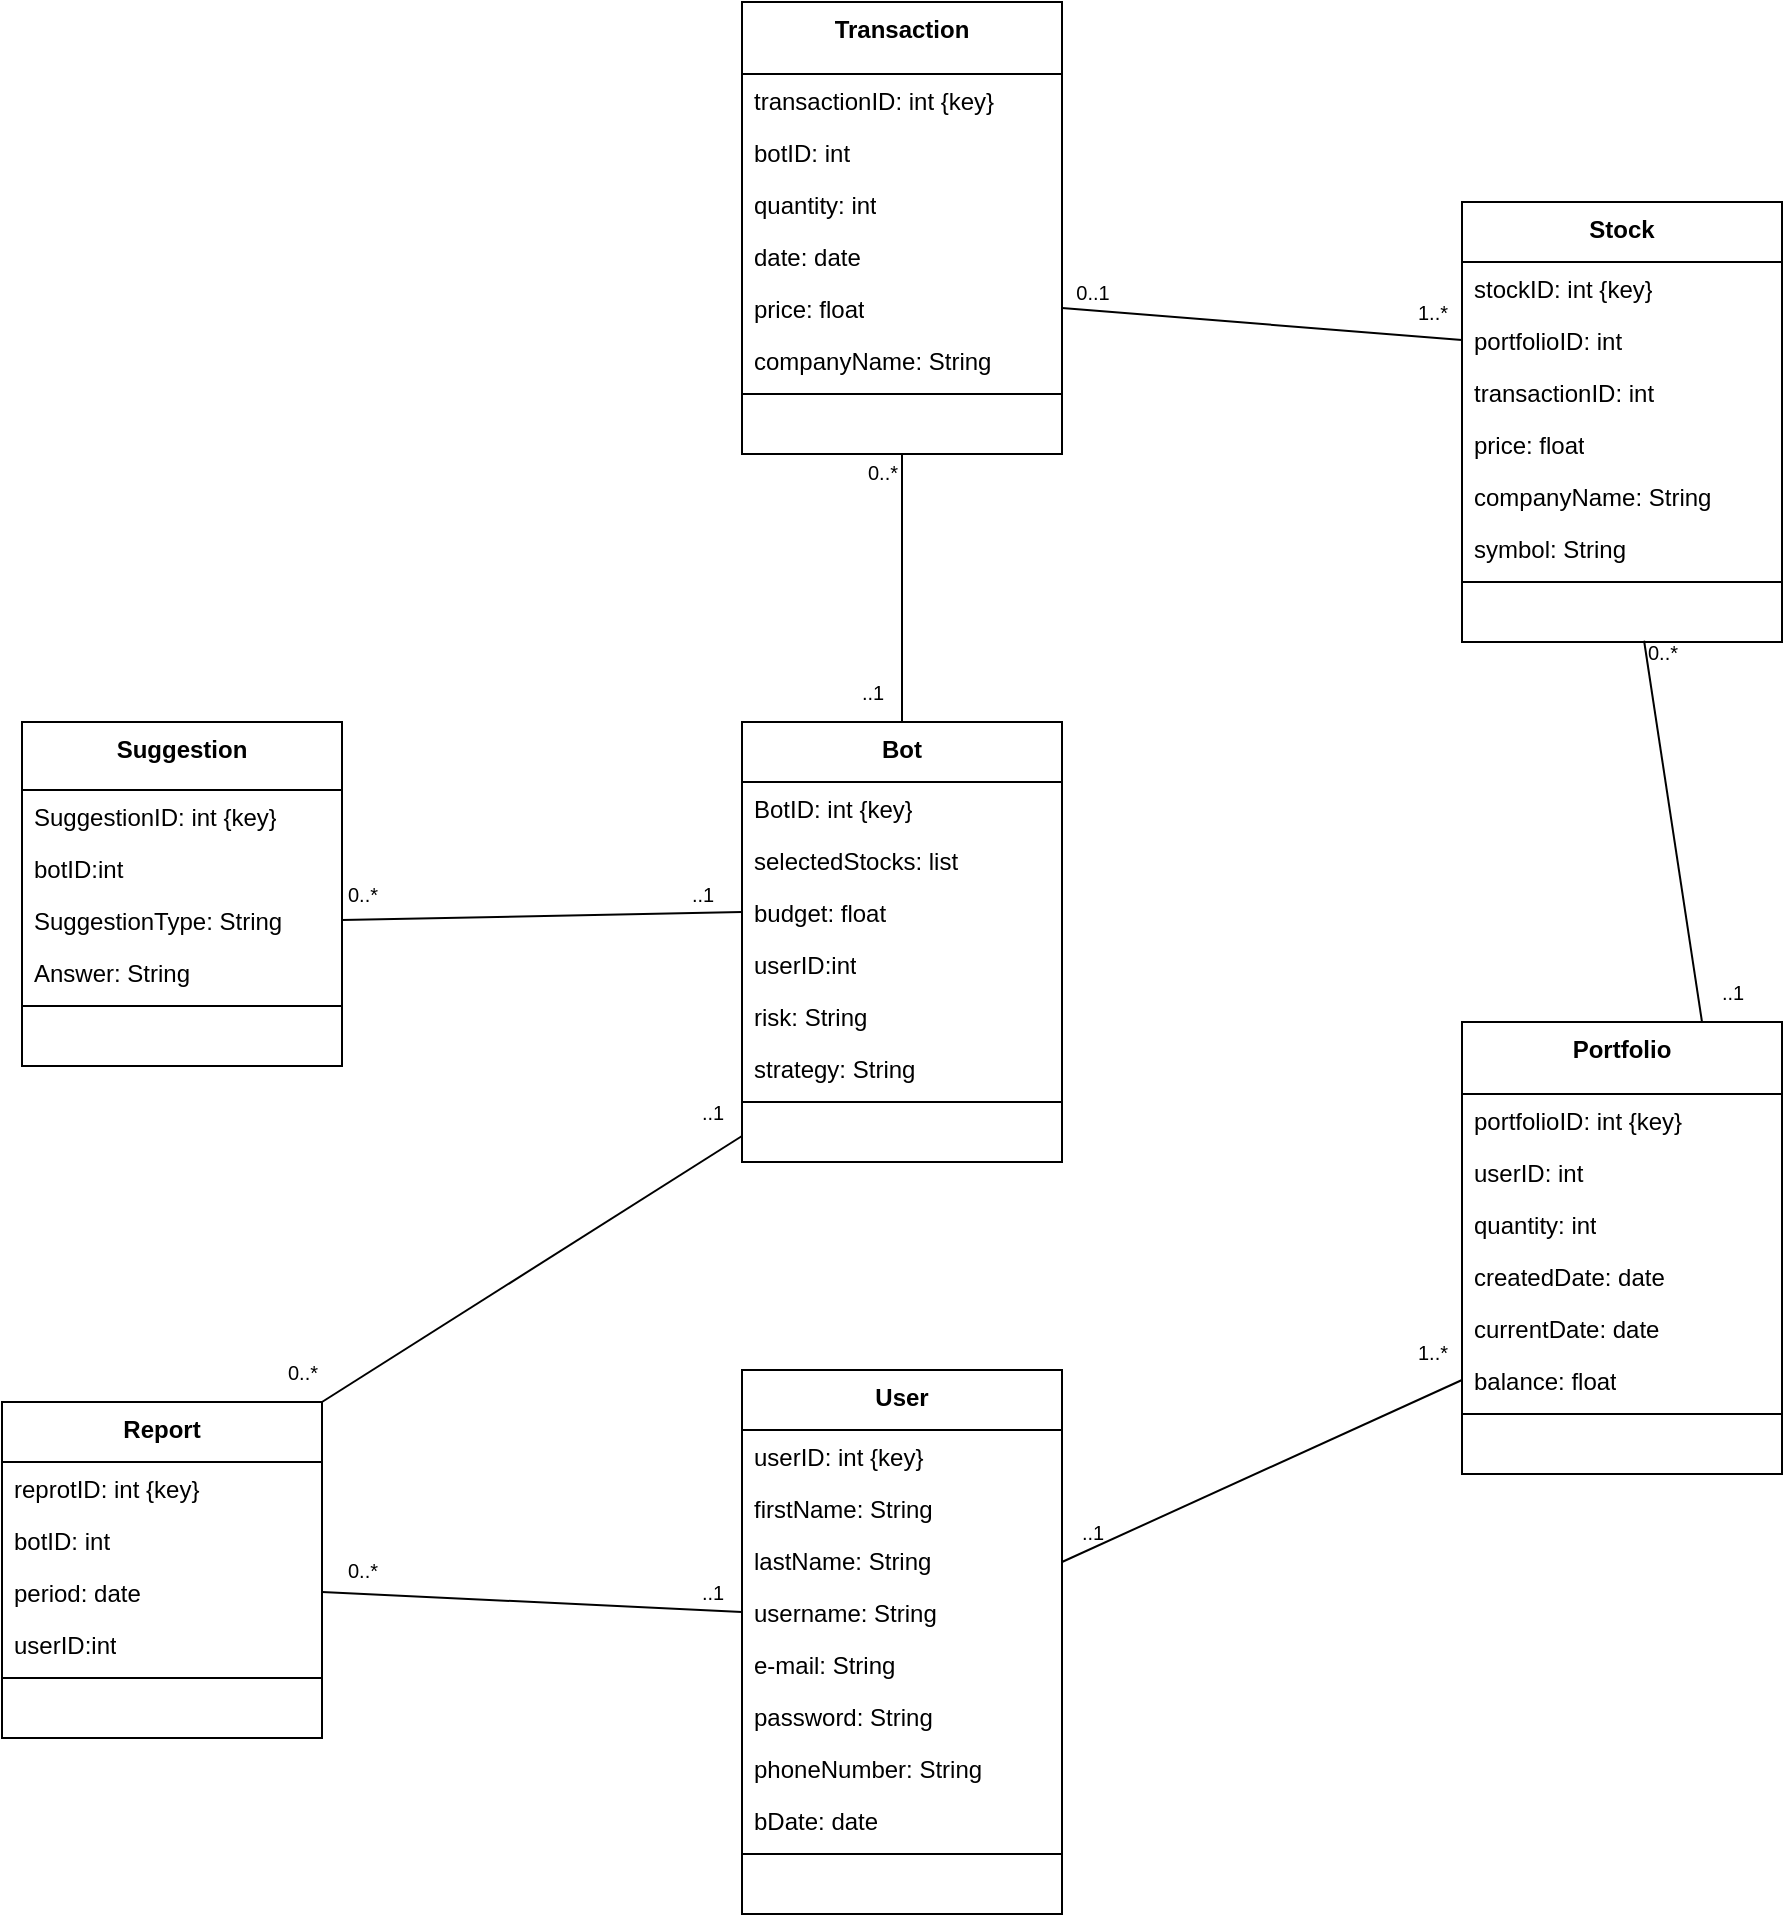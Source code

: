 <mxfile version="24.3.1" type="device">
  <diagram name="Page-1" id="LoqFOI1ABMq6AEfAIW8S">
    <mxGraphModel dx="2590" dy="2153" grid="1" gridSize="10" guides="1" tooltips="1" connect="1" arrows="1" fold="1" page="1" pageScale="1" pageWidth="850" pageHeight="1100" math="0" shadow="0">
      <root>
        <mxCell id="0" />
        <mxCell id="1" parent="0" />
        <mxCell id="g21FCTn_Fb3YQI1P6D7d-1" value="&lt;div&gt;User&lt;br&gt;&lt;/div&gt;" style="swimlane;fontStyle=1;align=center;verticalAlign=top;childLayout=stackLayout;horizontal=1;startSize=30;horizontalStack=0;resizeParent=1;resizeParentMax=0;resizeLast=0;collapsible=1;marginBottom=0;whiteSpace=wrap;html=1;" vertex="1" parent="1">
          <mxGeometry x="-170" y="-66" width="160" height="272" as="geometry" />
        </mxCell>
        <mxCell id="g21FCTn_Fb3YQI1P6D7d-2" value="userID: int {key}" style="text;strokeColor=none;fillColor=none;align=left;verticalAlign=top;spacingLeft=4;spacingRight=4;overflow=hidden;rotatable=0;points=[[0,0.5],[1,0.5]];portConstraint=eastwest;whiteSpace=wrap;html=1;" vertex="1" parent="g21FCTn_Fb3YQI1P6D7d-1">
          <mxGeometry y="30" width="160" height="26" as="geometry" />
        </mxCell>
        <mxCell id="g21FCTn_Fb3YQI1P6D7d-3" value="firstName: String" style="text;strokeColor=none;fillColor=none;align=left;verticalAlign=top;spacingLeft=4;spacingRight=4;overflow=hidden;rotatable=0;points=[[0,0.5],[1,0.5]];portConstraint=eastwest;whiteSpace=wrap;html=1;" vertex="1" parent="g21FCTn_Fb3YQI1P6D7d-1">
          <mxGeometry y="56" width="160" height="26" as="geometry" />
        </mxCell>
        <mxCell id="g21FCTn_Fb3YQI1P6D7d-4" value="lastName: String" style="text;strokeColor=none;fillColor=none;align=left;verticalAlign=top;spacingLeft=4;spacingRight=4;overflow=hidden;rotatable=0;points=[[0,0.5],[1,0.5]];portConstraint=eastwest;whiteSpace=wrap;html=1;" vertex="1" parent="g21FCTn_Fb3YQI1P6D7d-1">
          <mxGeometry y="82" width="160" height="26" as="geometry" />
        </mxCell>
        <mxCell id="g21FCTn_Fb3YQI1P6D7d-5" value="username: String" style="text;strokeColor=none;fillColor=none;align=left;verticalAlign=top;spacingLeft=4;spacingRight=4;overflow=hidden;rotatable=0;points=[[0,0.5],[1,0.5]];portConstraint=eastwest;whiteSpace=wrap;html=1;" vertex="1" parent="g21FCTn_Fb3YQI1P6D7d-1">
          <mxGeometry y="108" width="160" height="26" as="geometry" />
        </mxCell>
        <mxCell id="g21FCTn_Fb3YQI1P6D7d-6" value="e-mail: String" style="text;strokeColor=none;fillColor=none;align=left;verticalAlign=top;spacingLeft=4;spacingRight=4;overflow=hidden;rotatable=0;points=[[0,0.5],[1,0.5]];portConstraint=eastwest;whiteSpace=wrap;html=1;" vertex="1" parent="g21FCTn_Fb3YQI1P6D7d-1">
          <mxGeometry y="134" width="160" height="26" as="geometry" />
        </mxCell>
        <mxCell id="g21FCTn_Fb3YQI1P6D7d-7" value="password: String" style="text;strokeColor=none;fillColor=none;align=left;verticalAlign=top;spacingLeft=4;spacingRight=4;overflow=hidden;rotatable=0;points=[[0,0.5],[1,0.5]];portConstraint=eastwest;whiteSpace=wrap;html=1;" vertex="1" parent="g21FCTn_Fb3YQI1P6D7d-1">
          <mxGeometry y="160" width="160" height="26" as="geometry" />
        </mxCell>
        <mxCell id="g21FCTn_Fb3YQI1P6D7d-8" value="phoneNumber: String" style="text;strokeColor=none;fillColor=none;align=left;verticalAlign=top;spacingLeft=4;spacingRight=4;overflow=hidden;rotatable=0;points=[[0,0.5],[1,0.5]];portConstraint=eastwest;whiteSpace=wrap;html=1;" vertex="1" parent="g21FCTn_Fb3YQI1P6D7d-1">
          <mxGeometry y="186" width="160" height="26" as="geometry" />
        </mxCell>
        <mxCell id="g21FCTn_Fb3YQI1P6D7d-9" value="bDate: date" style="text;strokeColor=none;fillColor=none;align=left;verticalAlign=top;spacingLeft=4;spacingRight=4;overflow=hidden;rotatable=0;points=[[0,0.5],[1,0.5]];portConstraint=eastwest;whiteSpace=wrap;html=1;" vertex="1" parent="g21FCTn_Fb3YQI1P6D7d-1">
          <mxGeometry y="212" width="160" height="26" as="geometry" />
        </mxCell>
        <mxCell id="g21FCTn_Fb3YQI1P6D7d-10" value="" style="line;strokeWidth=1;fillColor=none;align=left;verticalAlign=middle;spacingTop=-1;spacingLeft=3;spacingRight=3;rotatable=0;labelPosition=right;points=[];portConstraint=eastwest;strokeColor=inherit;" vertex="1" parent="g21FCTn_Fb3YQI1P6D7d-1">
          <mxGeometry y="238" width="160" height="8" as="geometry" />
        </mxCell>
        <mxCell id="g21FCTn_Fb3YQI1P6D7d-11" value="&lt;div&gt;&amp;nbsp;&amp;nbsp;&amp;nbsp;&amp;nbsp;&amp;nbsp;&amp;nbsp;&amp;nbsp;&amp;nbsp;&amp;nbsp;&amp;nbsp;&amp;nbsp;&amp;nbsp;&amp;nbsp;&amp;nbsp;&amp;nbsp;&amp;nbsp;&amp;nbsp;&amp;nbsp;&amp;nbsp;&amp;nbsp;&amp;nbsp;&amp;nbsp;&amp;nbsp;&amp;nbsp;&amp;nbsp;&amp;nbsp;&amp;nbsp;&amp;nbsp;&amp;nbsp;&amp;nbsp;&amp;nbsp;&amp;nbsp;&amp;nbsp;&amp;nbsp;&amp;nbsp;&amp;nbsp;&amp;nbsp;&amp;nbsp;&amp;nbsp;&amp;nbsp;&amp;nbsp;&amp;nbsp;&amp;nbsp;&amp;nbsp;&amp;nbsp; &lt;br&gt;&lt;/div&gt;" style="text;strokeColor=none;fillColor=none;align=left;verticalAlign=top;spacingLeft=4;spacingRight=4;overflow=hidden;rotatable=0;points=[[0,0.5],[1,0.5]];portConstraint=eastwest;whiteSpace=wrap;html=1;" vertex="1" parent="g21FCTn_Fb3YQI1P6D7d-1">
          <mxGeometry y="246" width="160" height="26" as="geometry" />
        </mxCell>
        <mxCell id="g21FCTn_Fb3YQI1P6D7d-12" value="&lt;div&gt;Portfolio&lt;br&gt;&lt;/div&gt;" style="swimlane;fontStyle=1;align=center;verticalAlign=top;childLayout=stackLayout;horizontal=1;startSize=36;horizontalStack=0;resizeParent=1;resizeParentMax=0;resizeLast=0;collapsible=1;marginBottom=0;whiteSpace=wrap;html=1;" vertex="1" parent="1">
          <mxGeometry x="190" y="-240" width="160" height="226" as="geometry" />
        </mxCell>
        <mxCell id="g21FCTn_Fb3YQI1P6D7d-13" value="portfolioID: int {key}" style="text;strokeColor=none;fillColor=none;align=left;verticalAlign=top;spacingLeft=4;spacingRight=4;overflow=hidden;rotatable=0;points=[[0,0.5],[1,0.5]];portConstraint=eastwest;whiteSpace=wrap;html=1;" vertex="1" parent="g21FCTn_Fb3YQI1P6D7d-12">
          <mxGeometry y="36" width="160" height="26" as="geometry" />
        </mxCell>
        <mxCell id="g21FCTn_Fb3YQI1P6D7d-14" value="userID: int" style="text;strokeColor=none;fillColor=none;align=left;verticalAlign=top;spacingLeft=4;spacingRight=4;overflow=hidden;rotatable=0;points=[[0,0.5],[1,0.5]];portConstraint=eastwest;whiteSpace=wrap;html=1;" vertex="1" parent="g21FCTn_Fb3YQI1P6D7d-12">
          <mxGeometry y="62" width="160" height="26" as="geometry" />
        </mxCell>
        <mxCell id="g21FCTn_Fb3YQI1P6D7d-15" value="quantity: int" style="text;strokeColor=none;fillColor=none;align=left;verticalAlign=top;spacingLeft=4;spacingRight=4;overflow=hidden;rotatable=0;points=[[0,0.5],[1,0.5]];portConstraint=eastwest;whiteSpace=wrap;html=1;" vertex="1" parent="g21FCTn_Fb3YQI1P6D7d-12">
          <mxGeometry y="88" width="160" height="26" as="geometry" />
        </mxCell>
        <mxCell id="g21FCTn_Fb3YQI1P6D7d-16" value="createdDate: date" style="text;strokeColor=none;fillColor=none;align=left;verticalAlign=top;spacingLeft=4;spacingRight=4;overflow=hidden;rotatable=0;points=[[0,0.5],[1,0.5]];portConstraint=eastwest;whiteSpace=wrap;html=1;" vertex="1" parent="g21FCTn_Fb3YQI1P6D7d-12">
          <mxGeometry y="114" width="160" height="26" as="geometry" />
        </mxCell>
        <mxCell id="g21FCTn_Fb3YQI1P6D7d-17" value="currentDate: date" style="text;strokeColor=none;fillColor=none;align=left;verticalAlign=top;spacingLeft=4;spacingRight=4;overflow=hidden;rotatable=0;points=[[0,0.5],[1,0.5]];portConstraint=eastwest;whiteSpace=wrap;html=1;" vertex="1" parent="g21FCTn_Fb3YQI1P6D7d-12">
          <mxGeometry y="140" width="160" height="26" as="geometry" />
        </mxCell>
        <mxCell id="g21FCTn_Fb3YQI1P6D7d-18" value="balance: float" style="text;strokeColor=none;fillColor=none;align=left;verticalAlign=top;spacingLeft=4;spacingRight=4;overflow=hidden;rotatable=0;points=[[0,0.5],[1,0.5]];portConstraint=eastwest;whiteSpace=wrap;html=1;" vertex="1" parent="g21FCTn_Fb3YQI1P6D7d-12">
          <mxGeometry y="166" width="160" height="26" as="geometry" />
        </mxCell>
        <mxCell id="g21FCTn_Fb3YQI1P6D7d-19" value="" style="line;strokeWidth=1;fillColor=none;align=left;verticalAlign=middle;spacingTop=-1;spacingLeft=3;spacingRight=3;rotatable=0;labelPosition=right;points=[];portConstraint=eastwest;strokeColor=inherit;" vertex="1" parent="g21FCTn_Fb3YQI1P6D7d-12">
          <mxGeometry y="192" width="160" height="8" as="geometry" />
        </mxCell>
        <mxCell id="g21FCTn_Fb3YQI1P6D7d-20" value="&lt;div&gt;&amp;nbsp;&amp;nbsp;&amp;nbsp;&amp;nbsp;&amp;nbsp;&amp;nbsp;&amp;nbsp;&amp;nbsp;&amp;nbsp;&amp;nbsp;&amp;nbsp;&amp;nbsp;&amp;nbsp;&amp;nbsp;&amp;nbsp;&amp;nbsp;&amp;nbsp;&amp;nbsp;&amp;nbsp;&amp;nbsp;&amp;nbsp;&amp;nbsp;&amp;nbsp;&amp;nbsp;&amp;nbsp;&amp;nbsp;&amp;nbsp;&amp;nbsp;&amp;nbsp;&amp;nbsp;&amp;nbsp;&amp;nbsp;&amp;nbsp;&amp;nbsp;&amp;nbsp;&amp;nbsp;&amp;nbsp;&amp;nbsp;&amp;nbsp;&amp;nbsp;&amp;nbsp;&amp;nbsp;&amp;nbsp;&amp;nbsp;&amp;nbsp; &lt;br&gt;&lt;/div&gt;" style="text;strokeColor=none;fillColor=none;align=left;verticalAlign=top;spacingLeft=4;spacingRight=4;overflow=hidden;rotatable=0;points=[[0,0.5],[1,0.5]];portConstraint=eastwest;whiteSpace=wrap;html=1;" vertex="1" parent="g21FCTn_Fb3YQI1P6D7d-12">
          <mxGeometry y="200" width="160" height="26" as="geometry" />
        </mxCell>
        <mxCell id="g21FCTn_Fb3YQI1P6D7d-21" value="&lt;div&gt;Stock&lt;br&gt;&lt;/div&gt;" style="swimlane;fontStyle=1;align=center;verticalAlign=top;childLayout=stackLayout;horizontal=1;startSize=30;horizontalStack=0;resizeParent=1;resizeParentMax=0;resizeLast=0;collapsible=1;marginBottom=0;whiteSpace=wrap;html=1;" vertex="1" parent="1">
          <mxGeometry x="190" y="-650" width="160" height="220" as="geometry" />
        </mxCell>
        <mxCell id="g21FCTn_Fb3YQI1P6D7d-22" value="stockID: int {key}" style="text;strokeColor=none;fillColor=none;align=left;verticalAlign=top;spacingLeft=4;spacingRight=4;overflow=hidden;rotatable=0;points=[[0,0.5],[1,0.5]];portConstraint=eastwest;whiteSpace=wrap;html=1;" vertex="1" parent="g21FCTn_Fb3YQI1P6D7d-21">
          <mxGeometry y="30" width="160" height="26" as="geometry" />
        </mxCell>
        <mxCell id="g21FCTn_Fb3YQI1P6D7d-23" value="portfolioID: int" style="text;strokeColor=none;fillColor=none;align=left;verticalAlign=top;spacingLeft=4;spacingRight=4;overflow=hidden;rotatable=0;points=[[0,0.5],[1,0.5]];portConstraint=eastwest;whiteSpace=wrap;html=1;" vertex="1" parent="g21FCTn_Fb3YQI1P6D7d-21">
          <mxGeometry y="56" width="160" height="26" as="geometry" />
        </mxCell>
        <mxCell id="g21FCTn_Fb3YQI1P6D7d-24" value="transactionID: int" style="text;strokeColor=none;fillColor=none;align=left;verticalAlign=top;spacingLeft=4;spacingRight=4;overflow=hidden;rotatable=0;points=[[0,0.5],[1,0.5]];portConstraint=eastwest;whiteSpace=wrap;html=1;" vertex="1" parent="g21FCTn_Fb3YQI1P6D7d-21">
          <mxGeometry y="82" width="160" height="26" as="geometry" />
        </mxCell>
        <mxCell id="g21FCTn_Fb3YQI1P6D7d-25" value="price: float" style="text;strokeColor=none;fillColor=none;align=left;verticalAlign=top;spacingLeft=4;spacingRight=4;overflow=hidden;rotatable=0;points=[[0,0.5],[1,0.5]];portConstraint=eastwest;whiteSpace=wrap;html=1;" vertex="1" parent="g21FCTn_Fb3YQI1P6D7d-21">
          <mxGeometry y="108" width="160" height="26" as="geometry" />
        </mxCell>
        <mxCell id="g21FCTn_Fb3YQI1P6D7d-26" value="companyName: String" style="text;strokeColor=none;fillColor=none;align=left;verticalAlign=top;spacingLeft=4;spacingRight=4;overflow=hidden;rotatable=0;points=[[0,0.5],[1,0.5]];portConstraint=eastwest;whiteSpace=wrap;html=1;" vertex="1" parent="g21FCTn_Fb3YQI1P6D7d-21">
          <mxGeometry y="134" width="160" height="26" as="geometry" />
        </mxCell>
        <mxCell id="g21FCTn_Fb3YQI1P6D7d-27" value="symbol: String" style="text;strokeColor=none;fillColor=none;align=left;verticalAlign=top;spacingLeft=4;spacingRight=4;overflow=hidden;rotatable=0;points=[[0,0.5],[1,0.5]];portConstraint=eastwest;whiteSpace=wrap;html=1;" vertex="1" parent="g21FCTn_Fb3YQI1P6D7d-21">
          <mxGeometry y="160" width="160" height="26" as="geometry" />
        </mxCell>
        <mxCell id="g21FCTn_Fb3YQI1P6D7d-28" value="" style="line;strokeWidth=1;fillColor=none;align=left;verticalAlign=middle;spacingTop=-1;spacingLeft=3;spacingRight=3;rotatable=0;labelPosition=right;points=[];portConstraint=eastwest;strokeColor=inherit;" vertex="1" parent="g21FCTn_Fb3YQI1P6D7d-21">
          <mxGeometry y="186" width="160" height="8" as="geometry" />
        </mxCell>
        <mxCell id="g21FCTn_Fb3YQI1P6D7d-29" value="&lt;div&gt;&amp;nbsp;&amp;nbsp;&amp;nbsp;&amp;nbsp;&amp;nbsp;&amp;nbsp;&amp;nbsp;&amp;nbsp;&amp;nbsp;&amp;nbsp;&amp;nbsp;&amp;nbsp;&amp;nbsp;&amp;nbsp;&amp;nbsp;&amp;nbsp;&amp;nbsp;&amp;nbsp;&amp;nbsp;&amp;nbsp;&amp;nbsp;&amp;nbsp;&amp;nbsp;&amp;nbsp;&amp;nbsp;&amp;nbsp;&amp;nbsp;&amp;nbsp;&amp;nbsp;&amp;nbsp;&amp;nbsp;&amp;nbsp;&amp;nbsp;&amp;nbsp;&amp;nbsp;&amp;nbsp;&amp;nbsp;&amp;nbsp;&amp;nbsp;&amp;nbsp;&amp;nbsp;&amp;nbsp;&amp;nbsp;&amp;nbsp;&amp;nbsp; &lt;br&gt;&lt;/div&gt;" style="text;strokeColor=none;fillColor=none;align=left;verticalAlign=top;spacingLeft=4;spacingRight=4;overflow=hidden;rotatable=0;points=[[0,0.5],[1,0.5]];portConstraint=eastwest;whiteSpace=wrap;html=1;" vertex="1" parent="g21FCTn_Fb3YQI1P6D7d-21">
          <mxGeometry y="194" width="160" height="26" as="geometry" />
        </mxCell>
        <mxCell id="g21FCTn_Fb3YQI1P6D7d-30" value="&lt;div&gt;Transaction&lt;br&gt;&lt;/div&gt;" style="swimlane;fontStyle=1;align=center;verticalAlign=top;childLayout=stackLayout;horizontal=1;startSize=36;horizontalStack=0;resizeParent=1;resizeParentMax=0;resizeLast=0;collapsible=1;marginBottom=0;whiteSpace=wrap;html=1;" vertex="1" parent="1">
          <mxGeometry x="-170" y="-750" width="160" height="226" as="geometry" />
        </mxCell>
        <mxCell id="g21FCTn_Fb3YQI1P6D7d-31" value="transactionID: int {key}" style="text;strokeColor=none;fillColor=none;align=left;verticalAlign=top;spacingLeft=4;spacingRight=4;overflow=hidden;rotatable=0;points=[[0,0.5],[1,0.5]];portConstraint=eastwest;whiteSpace=wrap;html=1;" vertex="1" parent="g21FCTn_Fb3YQI1P6D7d-30">
          <mxGeometry y="36" width="160" height="26" as="geometry" />
        </mxCell>
        <mxCell id="g21FCTn_Fb3YQI1P6D7d-32" value="botID: int" style="text;strokeColor=none;fillColor=none;align=left;verticalAlign=top;spacingLeft=4;spacingRight=4;overflow=hidden;rotatable=0;points=[[0,0.5],[1,0.5]];portConstraint=eastwest;whiteSpace=wrap;html=1;" vertex="1" parent="g21FCTn_Fb3YQI1P6D7d-30">
          <mxGeometry y="62" width="160" height="26" as="geometry" />
        </mxCell>
        <mxCell id="g21FCTn_Fb3YQI1P6D7d-33" value="quantity: int" style="text;strokeColor=none;fillColor=none;align=left;verticalAlign=top;spacingLeft=4;spacingRight=4;overflow=hidden;rotatable=0;points=[[0,0.5],[1,0.5]];portConstraint=eastwest;whiteSpace=wrap;html=1;" vertex="1" parent="g21FCTn_Fb3YQI1P6D7d-30">
          <mxGeometry y="88" width="160" height="26" as="geometry" />
        </mxCell>
        <mxCell id="g21FCTn_Fb3YQI1P6D7d-34" value="date: date" style="text;strokeColor=none;fillColor=none;align=left;verticalAlign=top;spacingLeft=4;spacingRight=4;overflow=hidden;rotatable=0;points=[[0,0.5],[1,0.5]];portConstraint=eastwest;whiteSpace=wrap;html=1;" vertex="1" parent="g21FCTn_Fb3YQI1P6D7d-30">
          <mxGeometry y="114" width="160" height="26" as="geometry" />
        </mxCell>
        <mxCell id="g21FCTn_Fb3YQI1P6D7d-35" value="price: float" style="text;strokeColor=none;fillColor=none;align=left;verticalAlign=top;spacingLeft=4;spacingRight=4;overflow=hidden;rotatable=0;points=[[0,0.5],[1,0.5]];portConstraint=eastwest;whiteSpace=wrap;html=1;" vertex="1" parent="g21FCTn_Fb3YQI1P6D7d-30">
          <mxGeometry y="140" width="160" height="26" as="geometry" />
        </mxCell>
        <mxCell id="g21FCTn_Fb3YQI1P6D7d-36" value="companyName: String" style="text;strokeColor=none;fillColor=none;align=left;verticalAlign=top;spacingLeft=4;spacingRight=4;overflow=hidden;rotatable=0;points=[[0,0.5],[1,0.5]];portConstraint=eastwest;whiteSpace=wrap;html=1;" vertex="1" parent="g21FCTn_Fb3YQI1P6D7d-30">
          <mxGeometry y="166" width="160" height="26" as="geometry" />
        </mxCell>
        <mxCell id="g21FCTn_Fb3YQI1P6D7d-37" value="" style="line;strokeWidth=1;fillColor=none;align=left;verticalAlign=middle;spacingTop=-1;spacingLeft=3;spacingRight=3;rotatable=0;labelPosition=right;points=[];portConstraint=eastwest;strokeColor=inherit;" vertex="1" parent="g21FCTn_Fb3YQI1P6D7d-30">
          <mxGeometry y="192" width="160" height="8" as="geometry" />
        </mxCell>
        <mxCell id="g21FCTn_Fb3YQI1P6D7d-38" value="&lt;div&gt;&amp;nbsp;&amp;nbsp;&amp;nbsp;&amp;nbsp;&amp;nbsp;&amp;nbsp;&amp;nbsp;&amp;nbsp;&amp;nbsp;&amp;nbsp;&amp;nbsp;&amp;nbsp;&amp;nbsp;&amp;nbsp;&amp;nbsp;&amp;nbsp;&amp;nbsp;&amp;nbsp;&amp;nbsp;&amp;nbsp;&amp;nbsp;&amp;nbsp;&amp;nbsp;&amp;nbsp;&amp;nbsp;&amp;nbsp;&amp;nbsp;&amp;nbsp;&amp;nbsp;&amp;nbsp;&amp;nbsp;&amp;nbsp;&amp;nbsp;&amp;nbsp;&amp;nbsp;&amp;nbsp;&amp;nbsp;&amp;nbsp;&amp;nbsp;&amp;nbsp;&amp;nbsp;&amp;nbsp;&amp;nbsp;&amp;nbsp;&amp;nbsp; &lt;br&gt;&lt;/div&gt;" style="text;strokeColor=none;fillColor=none;align=left;verticalAlign=top;spacingLeft=4;spacingRight=4;overflow=hidden;rotatable=0;points=[[0,0.5],[1,0.5]];portConstraint=eastwest;whiteSpace=wrap;html=1;" vertex="1" parent="g21FCTn_Fb3YQI1P6D7d-30">
          <mxGeometry y="200" width="160" height="26" as="geometry" />
        </mxCell>
        <mxCell id="g21FCTn_Fb3YQI1P6D7d-39" value="&lt;div&gt;Suggestion&lt;br&gt;&lt;/div&gt;" style="swimlane;fontStyle=1;align=center;verticalAlign=top;childLayout=stackLayout;horizontal=1;startSize=34;horizontalStack=0;resizeParent=1;resizeParentMax=0;resizeLast=0;collapsible=1;marginBottom=0;whiteSpace=wrap;html=1;" vertex="1" parent="1">
          <mxGeometry x="-530" y="-390" width="160" height="172" as="geometry" />
        </mxCell>
        <mxCell id="g21FCTn_Fb3YQI1P6D7d-40" value="SuggestionID: int {key}" style="text;strokeColor=none;fillColor=none;align=left;verticalAlign=top;spacingLeft=4;spacingRight=4;overflow=hidden;rotatable=0;points=[[0,0.5],[1,0.5]];portConstraint=eastwest;whiteSpace=wrap;html=1;" vertex="1" parent="g21FCTn_Fb3YQI1P6D7d-39">
          <mxGeometry y="34" width="160" height="26" as="geometry" />
        </mxCell>
        <mxCell id="g21FCTn_Fb3YQI1P6D7d-41" value="botID:int" style="text;strokeColor=none;fillColor=none;align=left;verticalAlign=top;spacingLeft=4;spacingRight=4;overflow=hidden;rotatable=0;points=[[0,0.5],[1,0.5]];portConstraint=eastwest;whiteSpace=wrap;html=1;" vertex="1" parent="g21FCTn_Fb3YQI1P6D7d-39">
          <mxGeometry y="60" width="160" height="26" as="geometry" />
        </mxCell>
        <mxCell id="g21FCTn_Fb3YQI1P6D7d-42" value="SuggestionType: String" style="text;strokeColor=none;fillColor=none;align=left;verticalAlign=top;spacingLeft=4;spacingRight=4;overflow=hidden;rotatable=0;points=[[0,0.5],[1,0.5]];portConstraint=eastwest;whiteSpace=wrap;html=1;" vertex="1" parent="g21FCTn_Fb3YQI1P6D7d-39">
          <mxGeometry y="86" width="160" height="26" as="geometry" />
        </mxCell>
        <mxCell id="g21FCTn_Fb3YQI1P6D7d-43" value="Answer: String" style="text;strokeColor=none;fillColor=none;align=left;verticalAlign=top;spacingLeft=4;spacingRight=4;overflow=hidden;rotatable=0;points=[[0,0.5],[1,0.5]];portConstraint=eastwest;whiteSpace=wrap;html=1;" vertex="1" parent="g21FCTn_Fb3YQI1P6D7d-39">
          <mxGeometry y="112" width="160" height="26" as="geometry" />
        </mxCell>
        <mxCell id="g21FCTn_Fb3YQI1P6D7d-44" value="" style="line;strokeWidth=1;fillColor=none;align=left;verticalAlign=middle;spacingTop=-1;spacingLeft=3;spacingRight=3;rotatable=0;labelPosition=right;points=[];portConstraint=eastwest;strokeColor=inherit;" vertex="1" parent="g21FCTn_Fb3YQI1P6D7d-39">
          <mxGeometry y="138" width="160" height="8" as="geometry" />
        </mxCell>
        <mxCell id="g21FCTn_Fb3YQI1P6D7d-45" value="&lt;div&gt;&amp;nbsp;&amp;nbsp;&amp;nbsp;&amp;nbsp;&amp;nbsp;&amp;nbsp;&amp;nbsp;&amp;nbsp;&amp;nbsp;&amp;nbsp;&amp;nbsp;&amp;nbsp;&amp;nbsp;&amp;nbsp;&amp;nbsp;&amp;nbsp;&amp;nbsp;&amp;nbsp;&amp;nbsp;&amp;nbsp;&amp;nbsp;&amp;nbsp;&amp;nbsp;&amp;nbsp;&amp;nbsp;&amp;nbsp;&amp;nbsp;&amp;nbsp;&amp;nbsp;&amp;nbsp;&amp;nbsp;&amp;nbsp;&amp;nbsp;&amp;nbsp;&amp;nbsp;&amp;nbsp;&amp;nbsp;&amp;nbsp;&amp;nbsp;&amp;nbsp;&amp;nbsp;&amp;nbsp;&amp;nbsp;&amp;nbsp;&amp;nbsp; &lt;br&gt;&lt;/div&gt;" style="text;strokeColor=none;fillColor=none;align=left;verticalAlign=top;spacingLeft=4;spacingRight=4;overflow=hidden;rotatable=0;points=[[0,0.5],[1,0.5]];portConstraint=eastwest;whiteSpace=wrap;html=1;" vertex="1" parent="g21FCTn_Fb3YQI1P6D7d-39">
          <mxGeometry y="146" width="160" height="26" as="geometry" />
        </mxCell>
        <mxCell id="g21FCTn_Fb3YQI1P6D7d-46" value="&lt;div&gt;Bot&lt;br&gt;&lt;/div&gt;" style="swimlane;fontStyle=1;align=center;verticalAlign=top;childLayout=stackLayout;horizontal=1;startSize=30;horizontalStack=0;resizeParent=1;resizeParentMax=0;resizeLast=0;collapsible=1;marginBottom=0;whiteSpace=wrap;html=1;" vertex="1" parent="1">
          <mxGeometry x="-170" y="-390" width="160" height="220" as="geometry" />
        </mxCell>
        <mxCell id="g21FCTn_Fb3YQI1P6D7d-47" value="BotID: int {key}" style="text;strokeColor=none;fillColor=none;align=left;verticalAlign=top;spacingLeft=4;spacingRight=4;overflow=hidden;rotatable=0;points=[[0,0.5],[1,0.5]];portConstraint=eastwest;whiteSpace=wrap;html=1;" vertex="1" parent="g21FCTn_Fb3YQI1P6D7d-46">
          <mxGeometry y="30" width="160" height="26" as="geometry" />
        </mxCell>
        <mxCell id="g21FCTn_Fb3YQI1P6D7d-48" value="selectedStocks: list" style="text;strokeColor=none;fillColor=none;align=left;verticalAlign=top;spacingLeft=4;spacingRight=4;overflow=hidden;rotatable=0;points=[[0,0.5],[1,0.5]];portConstraint=eastwest;whiteSpace=wrap;html=1;" vertex="1" parent="g21FCTn_Fb3YQI1P6D7d-46">
          <mxGeometry y="56" width="160" height="26" as="geometry" />
        </mxCell>
        <mxCell id="g21FCTn_Fb3YQI1P6D7d-49" value="budget: float" style="text;strokeColor=none;fillColor=none;align=left;verticalAlign=top;spacingLeft=4;spacingRight=4;overflow=hidden;rotatable=0;points=[[0,0.5],[1,0.5]];portConstraint=eastwest;whiteSpace=wrap;html=1;" vertex="1" parent="g21FCTn_Fb3YQI1P6D7d-46">
          <mxGeometry y="82" width="160" height="26" as="geometry" />
        </mxCell>
        <mxCell id="g21FCTn_Fb3YQI1P6D7d-50" value="userID:int" style="text;strokeColor=none;fillColor=none;align=left;verticalAlign=top;spacingLeft=4;spacingRight=4;overflow=hidden;rotatable=0;points=[[0,0.5],[1,0.5]];portConstraint=eastwest;whiteSpace=wrap;html=1;" vertex="1" parent="g21FCTn_Fb3YQI1P6D7d-46">
          <mxGeometry y="108" width="160" height="26" as="geometry" />
        </mxCell>
        <mxCell id="g21FCTn_Fb3YQI1P6D7d-51" value="risk: String" style="text;strokeColor=none;fillColor=none;align=left;verticalAlign=top;spacingLeft=4;spacingRight=4;overflow=hidden;rotatable=0;points=[[0,0.5],[1,0.5]];portConstraint=eastwest;whiteSpace=wrap;html=1;" vertex="1" parent="g21FCTn_Fb3YQI1P6D7d-46">
          <mxGeometry y="134" width="160" height="26" as="geometry" />
        </mxCell>
        <mxCell id="g21FCTn_Fb3YQI1P6D7d-52" value="strategy: String" style="text;strokeColor=none;fillColor=none;align=left;verticalAlign=top;spacingLeft=4;spacingRight=4;overflow=hidden;rotatable=0;points=[[0,0.5],[1,0.5]];portConstraint=eastwest;whiteSpace=wrap;html=1;" vertex="1" parent="g21FCTn_Fb3YQI1P6D7d-46">
          <mxGeometry y="160" width="160" height="26" as="geometry" />
        </mxCell>
        <mxCell id="g21FCTn_Fb3YQI1P6D7d-53" value="" style="line;strokeWidth=1;fillColor=none;align=left;verticalAlign=middle;spacingTop=-1;spacingLeft=3;spacingRight=3;rotatable=0;labelPosition=right;points=[];portConstraint=eastwest;strokeColor=inherit;" vertex="1" parent="g21FCTn_Fb3YQI1P6D7d-46">
          <mxGeometry y="186" width="160" height="8" as="geometry" />
        </mxCell>
        <mxCell id="g21FCTn_Fb3YQI1P6D7d-54" value="&lt;div&gt;&amp;nbsp;&amp;nbsp;&amp;nbsp;&amp;nbsp;&amp;nbsp;&amp;nbsp;&amp;nbsp;&amp;nbsp;&amp;nbsp;&amp;nbsp;&amp;nbsp;&amp;nbsp;&amp;nbsp;&amp;nbsp;&amp;nbsp;&amp;nbsp;&amp;nbsp;&amp;nbsp;&amp;nbsp;&amp;nbsp;&amp;nbsp;&amp;nbsp;&amp;nbsp;&amp;nbsp;&amp;nbsp;&amp;nbsp;&amp;nbsp;&amp;nbsp;&amp;nbsp;&amp;nbsp;&amp;nbsp;&amp;nbsp;&amp;nbsp;&amp;nbsp;&amp;nbsp;&amp;nbsp;&amp;nbsp;&amp;nbsp;&amp;nbsp;&amp;nbsp;&amp;nbsp;&amp;nbsp;&amp;nbsp;&amp;nbsp;&amp;nbsp; &lt;br&gt;&lt;/div&gt;" style="text;strokeColor=none;fillColor=none;align=left;verticalAlign=top;spacingLeft=4;spacingRight=4;overflow=hidden;rotatable=0;points=[[0,0.5],[1,0.5]];portConstraint=eastwest;whiteSpace=wrap;html=1;" vertex="1" parent="g21FCTn_Fb3YQI1P6D7d-46">
          <mxGeometry y="194" width="160" height="26" as="geometry" />
        </mxCell>
        <mxCell id="g21FCTn_Fb3YQI1P6D7d-55" value="&lt;div&gt;Report&lt;br&gt;&lt;/div&gt;" style="swimlane;fontStyle=1;align=center;verticalAlign=top;childLayout=stackLayout;horizontal=1;startSize=30;horizontalStack=0;resizeParent=1;resizeParentMax=0;resizeLast=0;collapsible=1;marginBottom=0;whiteSpace=wrap;html=1;" vertex="1" parent="1">
          <mxGeometry x="-540" y="-50" width="160" height="168" as="geometry" />
        </mxCell>
        <mxCell id="g21FCTn_Fb3YQI1P6D7d-56" value="reprotID: int {key}" style="text;strokeColor=none;fillColor=none;align=left;verticalAlign=top;spacingLeft=4;spacingRight=4;overflow=hidden;rotatable=0;points=[[0,0.5],[1,0.5]];portConstraint=eastwest;whiteSpace=wrap;html=1;" vertex="1" parent="g21FCTn_Fb3YQI1P6D7d-55">
          <mxGeometry y="30" width="160" height="26" as="geometry" />
        </mxCell>
        <mxCell id="g21FCTn_Fb3YQI1P6D7d-57" value="botID: int" style="text;strokeColor=none;fillColor=none;align=left;verticalAlign=top;spacingLeft=4;spacingRight=4;overflow=hidden;rotatable=0;points=[[0,0.5],[1,0.5]];portConstraint=eastwest;whiteSpace=wrap;html=1;" vertex="1" parent="g21FCTn_Fb3YQI1P6D7d-55">
          <mxGeometry y="56" width="160" height="26" as="geometry" />
        </mxCell>
        <mxCell id="g21FCTn_Fb3YQI1P6D7d-58" value="period: date" style="text;strokeColor=none;fillColor=none;align=left;verticalAlign=top;spacingLeft=4;spacingRight=4;overflow=hidden;rotatable=0;points=[[0,0.5],[1,0.5]];portConstraint=eastwest;whiteSpace=wrap;html=1;" vertex="1" parent="g21FCTn_Fb3YQI1P6D7d-55">
          <mxGeometry y="82" width="160" height="26" as="geometry" />
        </mxCell>
        <mxCell id="g21FCTn_Fb3YQI1P6D7d-59" value="userID:int" style="text;strokeColor=none;fillColor=none;align=left;verticalAlign=top;spacingLeft=4;spacingRight=4;overflow=hidden;rotatable=0;points=[[0,0.5],[1,0.5]];portConstraint=eastwest;whiteSpace=wrap;html=1;" vertex="1" parent="g21FCTn_Fb3YQI1P6D7d-55">
          <mxGeometry y="108" width="160" height="26" as="geometry" />
        </mxCell>
        <mxCell id="g21FCTn_Fb3YQI1P6D7d-60" value="" style="line;strokeWidth=1;fillColor=none;align=left;verticalAlign=middle;spacingTop=-1;spacingLeft=3;spacingRight=3;rotatable=0;labelPosition=right;points=[];portConstraint=eastwest;strokeColor=inherit;" vertex="1" parent="g21FCTn_Fb3YQI1P6D7d-55">
          <mxGeometry y="134" width="160" height="8" as="geometry" />
        </mxCell>
        <mxCell id="g21FCTn_Fb3YQI1P6D7d-61" value="&lt;div&gt;&amp;nbsp;&amp;nbsp;&amp;nbsp;&amp;nbsp;&amp;nbsp;&amp;nbsp;&amp;nbsp;&amp;nbsp;&amp;nbsp;&amp;nbsp;&amp;nbsp;&amp;nbsp;&amp;nbsp;&amp;nbsp;&amp;nbsp;&amp;nbsp;&amp;nbsp;&amp;nbsp;&amp;nbsp;&amp;nbsp;&amp;nbsp;&amp;nbsp;&amp;nbsp;&amp;nbsp;&amp;nbsp;&amp;nbsp;&amp;nbsp;&amp;nbsp;&amp;nbsp;&amp;nbsp;&amp;nbsp;&amp;nbsp;&amp;nbsp;&amp;nbsp;&amp;nbsp;&amp;nbsp;&amp;nbsp;&amp;nbsp;&amp;nbsp;&amp;nbsp;&amp;nbsp;&amp;nbsp;&amp;nbsp;&amp;nbsp;&amp;nbsp; &lt;br&gt;&lt;/div&gt;" style="text;strokeColor=none;fillColor=none;align=left;verticalAlign=top;spacingLeft=4;spacingRight=4;overflow=hidden;rotatable=0;points=[[0,0.5],[1,0.5]];portConstraint=eastwest;whiteSpace=wrap;html=1;" vertex="1" parent="g21FCTn_Fb3YQI1P6D7d-55">
          <mxGeometry y="142" width="160" height="26" as="geometry" />
        </mxCell>
        <mxCell id="g21FCTn_Fb3YQI1P6D7d-63" value="" style="endArrow=none;html=1;rounded=0;exitX=1;exitY=0.5;exitDx=0;exitDy=0;entryX=0;entryY=0.5;entryDx=0;entryDy=0;endFill=0;" edge="1" parent="1" source="g21FCTn_Fb3YQI1P6D7d-42" target="g21FCTn_Fb3YQI1P6D7d-49">
          <mxGeometry width="50" height="50" relative="1" as="geometry">
            <mxPoint x="-280" y="-250" as="sourcePoint" />
            <mxPoint x="-230" y="-300" as="targetPoint" />
          </mxGeometry>
        </mxCell>
        <mxCell id="g21FCTn_Fb3YQI1P6D7d-64" value="&lt;font style=&quot;font-size: 10px;&quot;&gt;0..*&lt;/font&gt;" style="text;html=1;align=center;verticalAlign=middle;resizable=0;points=[];autosize=1;strokeColor=none;fillColor=none;" vertex="1" parent="1">
          <mxGeometry x="-380" y="-319" width="40" height="30" as="geometry" />
        </mxCell>
        <mxCell id="g21FCTn_Fb3YQI1P6D7d-66" value="&lt;font style=&quot;font-size: 10px;&quot;&gt;..1&lt;/font&gt;" style="text;html=1;align=center;verticalAlign=middle;resizable=0;points=[];autosize=1;strokeColor=none;fillColor=none;" vertex="1" parent="1">
          <mxGeometry x="-205" y="-319" width="30" height="30" as="geometry" />
        </mxCell>
        <mxCell id="g21FCTn_Fb3YQI1P6D7d-67" value="" style="endArrow=none;html=1;rounded=0;exitX=1;exitY=0;exitDx=0;exitDy=0;entryX=0;entryY=0.5;entryDx=0;entryDy=0;endFill=0;" edge="1" parent="1" source="g21FCTn_Fb3YQI1P6D7d-55" target="g21FCTn_Fb3YQI1P6D7d-54">
          <mxGeometry width="50" height="50" relative="1" as="geometry">
            <mxPoint x="-360" y="-281" as="sourcePoint" />
            <mxPoint x="-160" y="-285" as="targetPoint" />
          </mxGeometry>
        </mxCell>
        <mxCell id="g21FCTn_Fb3YQI1P6D7d-68" value="&lt;font style=&quot;font-size: 10px;&quot;&gt;0..*&lt;/font&gt;" style="text;html=1;align=center;verticalAlign=middle;resizable=0;points=[];autosize=1;strokeColor=none;fillColor=none;" vertex="1" parent="1">
          <mxGeometry x="-410" y="-80" width="40" height="30" as="geometry" />
        </mxCell>
        <mxCell id="g21FCTn_Fb3YQI1P6D7d-69" value="&lt;font style=&quot;font-size: 10px;&quot;&gt;..1&lt;/font&gt;" style="text;html=1;align=center;verticalAlign=middle;resizable=0;points=[];autosize=1;strokeColor=none;fillColor=none;" vertex="1" parent="1">
          <mxGeometry x="-200" y="-210" width="30" height="30" as="geometry" />
        </mxCell>
        <mxCell id="g21FCTn_Fb3YQI1P6D7d-70" value="" style="endArrow=none;html=1;rounded=0;exitX=1;exitY=0.5;exitDx=0;exitDy=0;entryX=0;entryY=0.5;entryDx=0;entryDy=0;endFill=0;" edge="1" parent="1" source="g21FCTn_Fb3YQI1P6D7d-58" target="g21FCTn_Fb3YQI1P6D7d-5">
          <mxGeometry width="50" height="50" relative="1" as="geometry">
            <mxPoint x="-370" y="-40" as="sourcePoint" />
            <mxPoint x="-160" y="-173" as="targetPoint" />
          </mxGeometry>
        </mxCell>
        <mxCell id="g21FCTn_Fb3YQI1P6D7d-71" value="&lt;font style=&quot;font-size: 10px;&quot;&gt;0..*&lt;/font&gt;" style="text;html=1;align=center;verticalAlign=middle;resizable=0;points=[];autosize=1;strokeColor=none;fillColor=none;" vertex="1" parent="1">
          <mxGeometry x="-380" y="19" width="40" height="30" as="geometry" />
        </mxCell>
        <mxCell id="g21FCTn_Fb3YQI1P6D7d-72" value="&lt;font style=&quot;font-size: 10px;&quot;&gt;..1&lt;/font&gt;" style="text;html=1;align=center;verticalAlign=middle;resizable=0;points=[];autosize=1;strokeColor=none;fillColor=none;" vertex="1" parent="1">
          <mxGeometry x="-200" y="30" width="30" height="30" as="geometry" />
        </mxCell>
        <mxCell id="g21FCTn_Fb3YQI1P6D7d-73" value="" style="endArrow=none;html=1;rounded=0;exitX=1;exitY=0.5;exitDx=0;exitDy=0;entryX=0;entryY=0.5;entryDx=0;entryDy=0;endFill=0;" edge="1" parent="1" target="g21FCTn_Fb3YQI1P6D7d-18">
          <mxGeometry width="50" height="50" relative="1" as="geometry">
            <mxPoint x="-10" y="30" as="sourcePoint" />
            <mxPoint x="200" y="40" as="targetPoint" />
          </mxGeometry>
        </mxCell>
        <mxCell id="g21FCTn_Fb3YQI1P6D7d-74" value="&lt;font style=&quot;font-size: 10px;&quot;&gt;1..*&lt;/font&gt;" style="text;html=1;align=center;verticalAlign=middle;resizable=0;points=[];autosize=1;strokeColor=none;fillColor=none;" vertex="1" parent="1">
          <mxGeometry x="155" y="-90" width="40" height="30" as="geometry" />
        </mxCell>
        <mxCell id="g21FCTn_Fb3YQI1P6D7d-75" value="&lt;font style=&quot;font-size: 10px;&quot;&gt;..1&lt;/font&gt;" style="text;html=1;align=center;verticalAlign=middle;resizable=0;points=[];autosize=1;strokeColor=none;fillColor=none;" vertex="1" parent="1">
          <mxGeometry x="-10" width="30" height="30" as="geometry" />
        </mxCell>
        <mxCell id="g21FCTn_Fb3YQI1P6D7d-76" value="" style="endArrow=none;html=1;rounded=0;exitX=0.75;exitY=0;exitDx=0;exitDy=0;entryX=0.569;entryY=0.976;entryDx=0;entryDy=0;endFill=0;entryPerimeter=0;" edge="1" parent="1" source="g21FCTn_Fb3YQI1P6D7d-12" target="g21FCTn_Fb3YQI1P6D7d-29">
          <mxGeometry width="50" height="50" relative="1" as="geometry">
            <mxPoint x="110" y="-299" as="sourcePoint" />
            <mxPoint x="310" y="-390" as="targetPoint" />
          </mxGeometry>
        </mxCell>
        <mxCell id="g21FCTn_Fb3YQI1P6D7d-77" value="&lt;font style=&quot;font-size: 10px;&quot;&gt;0..*&lt;/font&gt;" style="text;html=1;align=center;verticalAlign=middle;resizable=0;points=[];autosize=1;strokeColor=none;fillColor=none;" vertex="1" parent="1">
          <mxGeometry x="270" y="-440" width="40" height="30" as="geometry" />
        </mxCell>
        <mxCell id="g21FCTn_Fb3YQI1P6D7d-79" value="&lt;font style=&quot;font-size: 10px;&quot;&gt;..1&lt;/font&gt;" style="text;html=1;align=center;verticalAlign=middle;resizable=0;points=[];autosize=1;strokeColor=none;fillColor=none;" vertex="1" parent="1">
          <mxGeometry x="310" y="-270" width="30" height="30" as="geometry" />
        </mxCell>
        <mxCell id="g21FCTn_Fb3YQI1P6D7d-80" value="" style="endArrow=none;html=1;rounded=0;entryX=0.5;entryY=0;entryDx=0;entryDy=0;endFill=0;" edge="1" parent="1" source="g21FCTn_Fb3YQI1P6D7d-38" target="g21FCTn_Fb3YQI1P6D7d-46">
          <mxGeometry width="50" height="50" relative="1" as="geometry">
            <mxPoint x="-110" y="-436" as="sourcePoint" />
            <mxPoint x="90" y="-440" as="targetPoint" />
          </mxGeometry>
        </mxCell>
        <mxCell id="g21FCTn_Fb3YQI1P6D7d-81" value="&lt;font style=&quot;font-size: 10px;&quot;&gt;0..*&lt;/font&gt;" style="text;html=1;align=center;verticalAlign=middle;resizable=0;points=[];autosize=1;strokeColor=none;fillColor=none;" vertex="1" parent="1">
          <mxGeometry x="-120" y="-530" width="40" height="30" as="geometry" />
        </mxCell>
        <mxCell id="g21FCTn_Fb3YQI1P6D7d-82" value="&lt;font style=&quot;font-size: 10px;&quot;&gt;..1&lt;/font&gt;" style="text;html=1;align=center;verticalAlign=middle;resizable=0;points=[];autosize=1;strokeColor=none;fillColor=none;" vertex="1" parent="1">
          <mxGeometry x="-120" y="-420" width="30" height="30" as="geometry" />
        </mxCell>
        <mxCell id="g21FCTn_Fb3YQI1P6D7d-83" value="" style="endArrow=none;html=1;rounded=0;entryX=0;entryY=0.5;entryDx=0;entryDy=0;endFill=0;exitX=1;exitY=0.5;exitDx=0;exitDy=0;" edge="1" parent="1" source="g21FCTn_Fb3YQI1P6D7d-35" target="g21FCTn_Fb3YQI1P6D7d-23">
          <mxGeometry width="50" height="50" relative="1" as="geometry">
            <mxPoint y="-610" as="sourcePoint" />
            <mxPoint x="130" y="-473" as="targetPoint" />
          </mxGeometry>
        </mxCell>
        <mxCell id="g21FCTn_Fb3YQI1P6D7d-84" value="&lt;font style=&quot;font-size: 10px;&quot;&gt;0..1&lt;/font&gt;" style="text;html=1;align=center;verticalAlign=middle;resizable=0;points=[];autosize=1;strokeColor=none;fillColor=none;" vertex="1" parent="1">
          <mxGeometry x="-15" y="-620" width="40" height="30" as="geometry" />
        </mxCell>
        <mxCell id="g21FCTn_Fb3YQI1P6D7d-85" value="&lt;font style=&quot;font-size: 10px;&quot;&gt;1..*&lt;/font&gt;" style="text;html=1;align=center;verticalAlign=middle;resizable=0;points=[];autosize=1;strokeColor=none;fillColor=none;" vertex="1" parent="1">
          <mxGeometry x="155" y="-610" width="40" height="30" as="geometry" />
        </mxCell>
      </root>
    </mxGraphModel>
  </diagram>
</mxfile>
